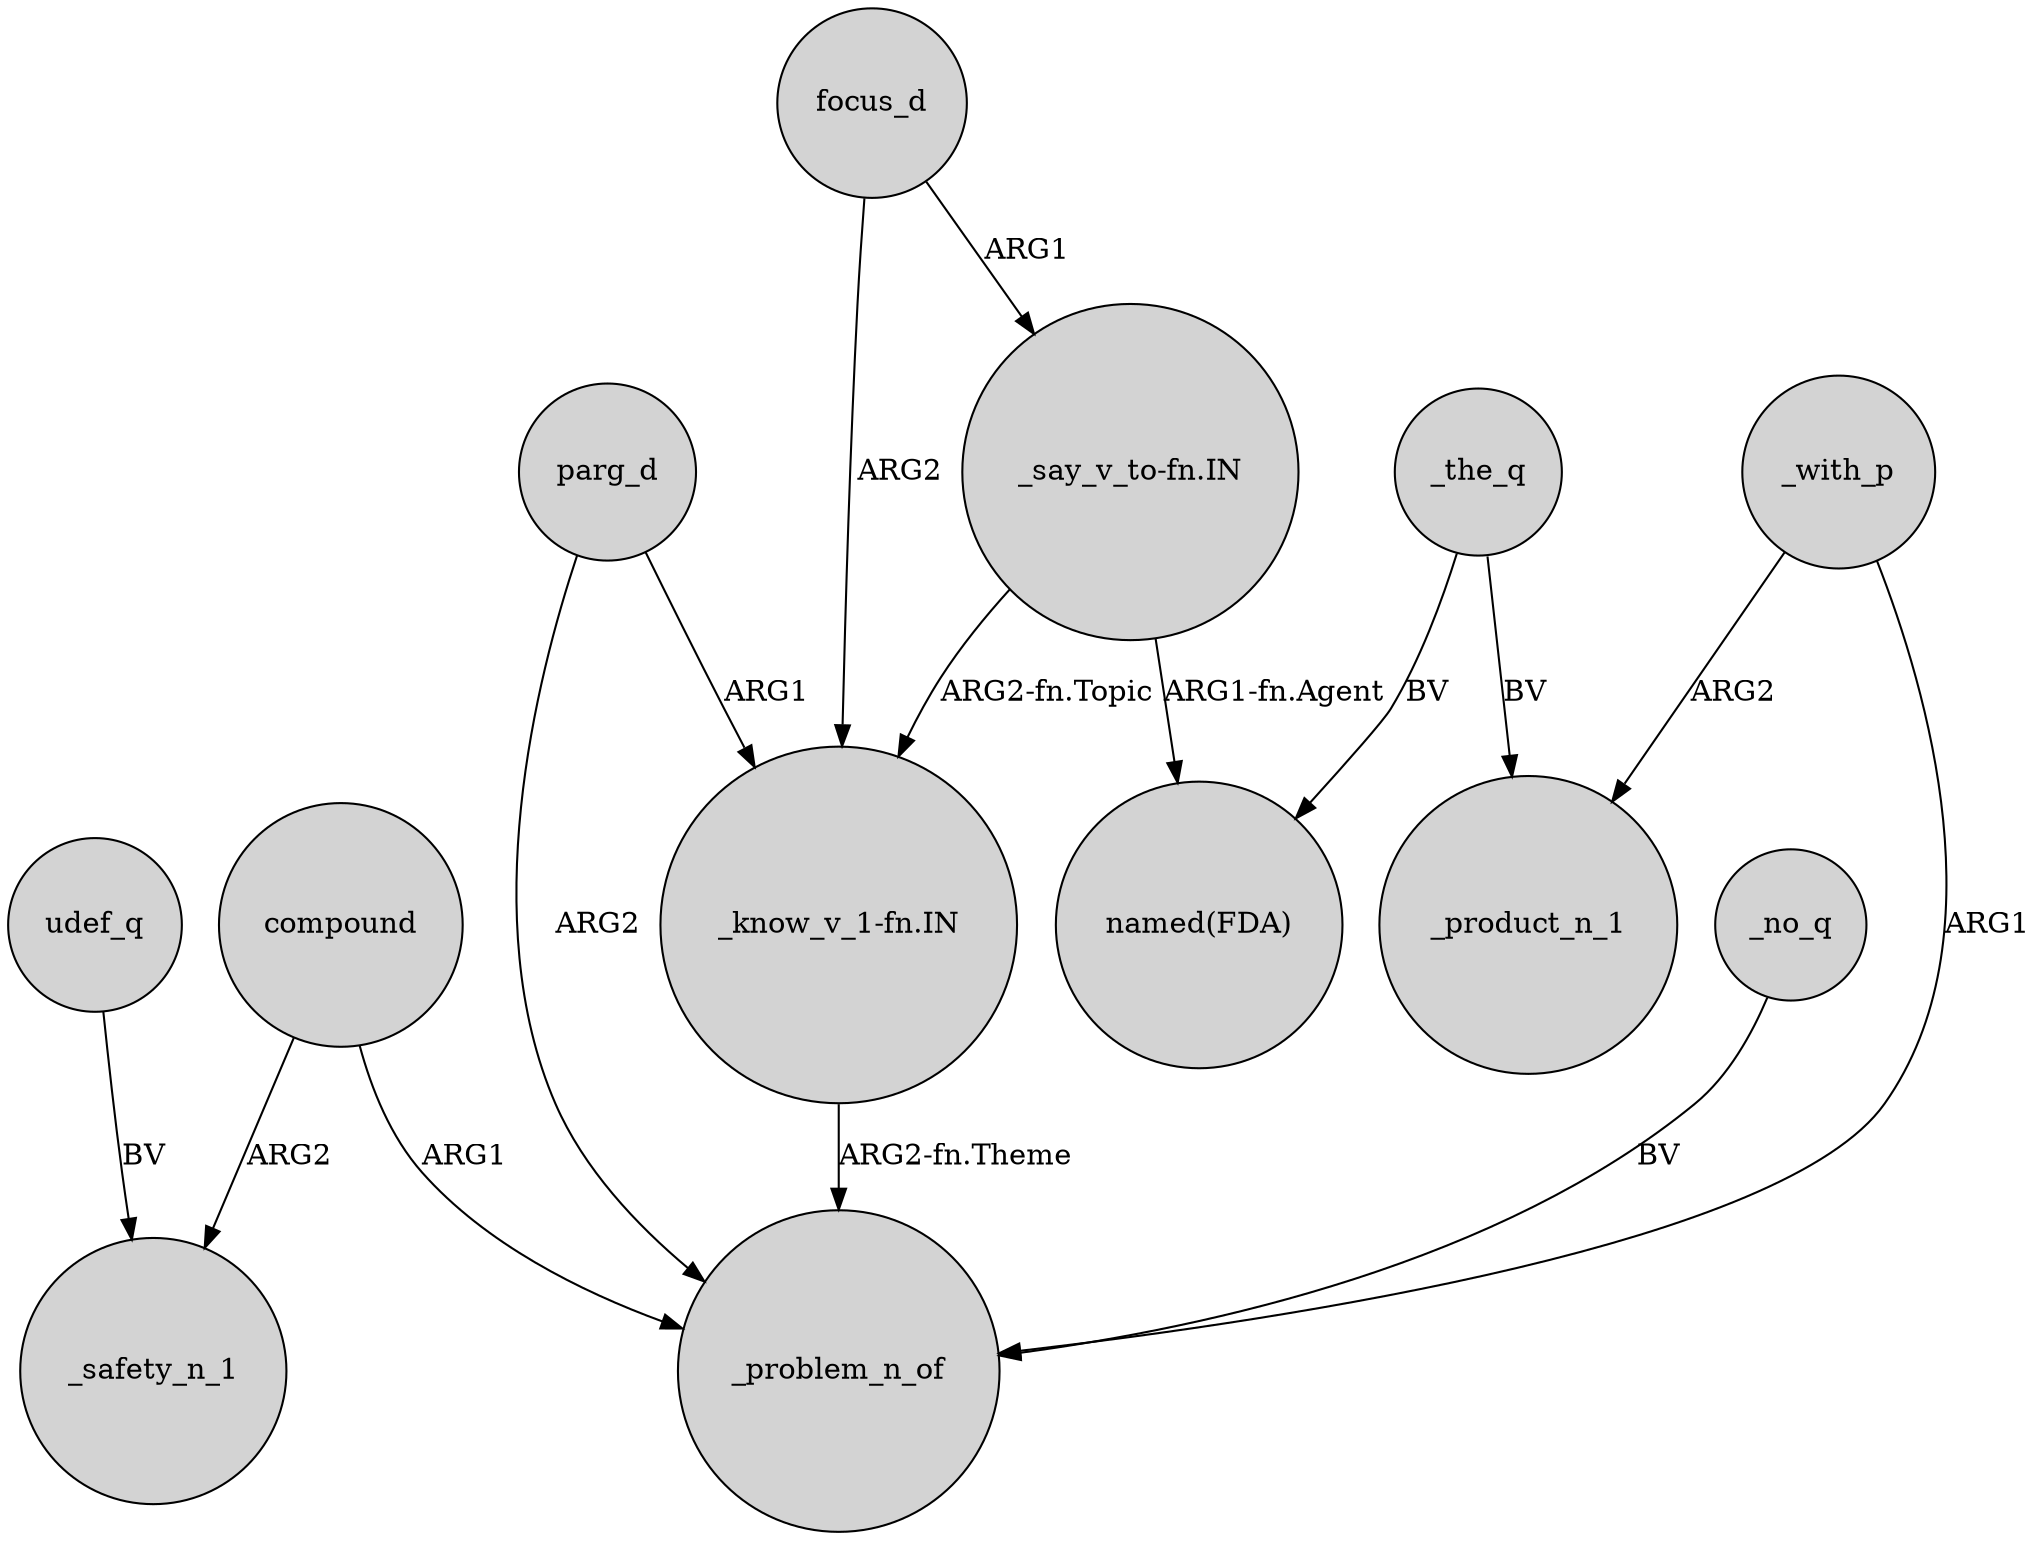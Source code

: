 digraph {
	node [shape=circle style=filled]
	compound -> _safety_n_1 [label=ARG2]
	_the_q -> _product_n_1 [label=BV]
	_no_q -> _problem_n_of [label=BV]
	"_say_v_to-fn.IN" -> "_know_v_1-fn.IN" [label="ARG2-fn.Topic"]
	focus_d -> "_know_v_1-fn.IN" [label=ARG2]
	_with_p -> _product_n_1 [label=ARG2]
	compound -> _problem_n_of [label=ARG1]
	parg_d -> "_know_v_1-fn.IN" [label=ARG1]
	"_know_v_1-fn.IN" -> _problem_n_of [label="ARG2-fn.Theme"]
	_the_q -> "named(FDA)" [label=BV]
	parg_d -> _problem_n_of [label=ARG2]
	"_say_v_to-fn.IN" -> "named(FDA)" [label="ARG1-fn.Agent"]
	udef_q -> _safety_n_1 [label=BV]
	focus_d -> "_say_v_to-fn.IN" [label=ARG1]
	_with_p -> _problem_n_of [label=ARG1]
}
